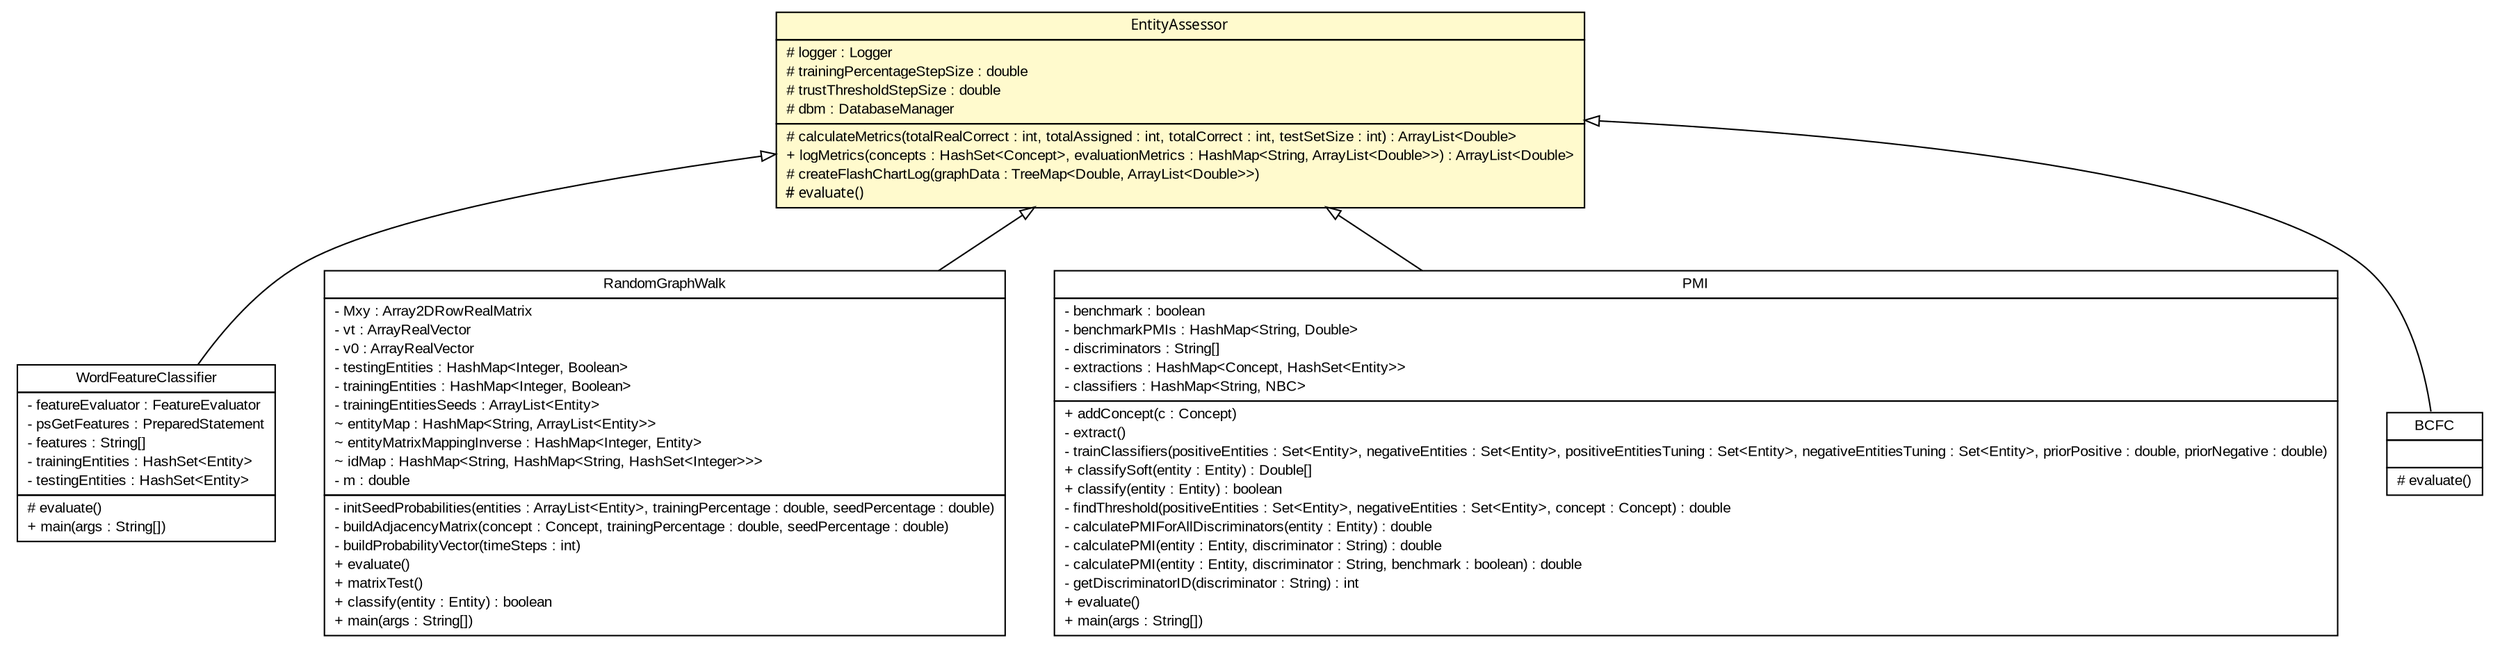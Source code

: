 #!/usr/local/bin/dot
#
# Class diagram 
# Generated by UMLGraph version 5.2 (http://www.umlgraph.org/)
#

digraph G {
	edge [fontname="arial",fontsize=10,labelfontname="arial",labelfontsize=10];
	node [fontname="arial",fontsize=10,shape=plaintext];
	nodesep=0.25;
	ranksep=0.5;
	// tud.iir.classification.entity.WordFeatureClassifier
	c13547 [label=<<table title="tud.iir.classification.entity.WordFeatureClassifier" border="0" cellborder="1" cellspacing="0" cellpadding="2" port="p" href="./WordFeatureClassifier.html">
		<tr><td><table border="0" cellspacing="0" cellpadding="1">
<tr><td align="center" balign="center"> WordFeatureClassifier </td></tr>
		</table></td></tr>
		<tr><td><table border="0" cellspacing="0" cellpadding="1">
<tr><td align="left" balign="left"> - featureEvaluator : FeatureEvaluator </td></tr>
<tr><td align="left" balign="left"> - psGetFeatures : PreparedStatement </td></tr>
<tr><td align="left" balign="left"> - features : String[] </td></tr>
<tr><td align="left" balign="left"> - trainingEntities : HashSet&lt;Entity&gt; </td></tr>
<tr><td align="left" balign="left"> - testingEntities : HashSet&lt;Entity&gt; </td></tr>
		</table></td></tr>
		<tr><td><table border="0" cellspacing="0" cellpadding="1">
<tr><td align="left" balign="left"> # evaluate() </td></tr>
<tr><td align="left" balign="left"> + main(args : String[]) </td></tr>
		</table></td></tr>
		</table>>, fontname="arial", fontcolor="black", fontsize=10.0];
	// tud.iir.classification.entity.RandomGraphWalk
	c13549 [label=<<table title="tud.iir.classification.entity.RandomGraphWalk" border="0" cellborder="1" cellspacing="0" cellpadding="2" port="p" href="./RandomGraphWalk.html">
		<tr><td><table border="0" cellspacing="0" cellpadding="1">
<tr><td align="center" balign="center"> RandomGraphWalk </td></tr>
		</table></td></tr>
		<tr><td><table border="0" cellspacing="0" cellpadding="1">
<tr><td align="left" balign="left"> - Mxy : Array2DRowRealMatrix </td></tr>
<tr><td align="left" balign="left"> - vt : ArrayRealVector </td></tr>
<tr><td align="left" balign="left"> - v0 : ArrayRealVector </td></tr>
<tr><td align="left" balign="left"> - testingEntities : HashMap&lt;Integer, Boolean&gt; </td></tr>
<tr><td align="left" balign="left"> - trainingEntities : HashMap&lt;Integer, Boolean&gt; </td></tr>
<tr><td align="left" balign="left"> - trainingEntitiesSeeds : ArrayList&lt;Entity&gt; </td></tr>
<tr><td align="left" balign="left"> ~ entityMap : HashMap&lt;String, ArrayList&lt;Entity&gt;&gt; </td></tr>
<tr><td align="left" balign="left"> ~ entityMatrixMappingInverse : HashMap&lt;Integer, Entity&gt; </td></tr>
<tr><td align="left" balign="left"> ~ idMap : HashMap&lt;String, HashMap&lt;String, HashSet&lt;Integer&gt;&gt;&gt; </td></tr>
<tr><td align="left" balign="left"> - m : double </td></tr>
		</table></td></tr>
		<tr><td><table border="0" cellspacing="0" cellpadding="1">
<tr><td align="left" balign="left"> - initSeedProbabilities(entities : ArrayList&lt;Entity&gt;, trainingPercentage : double, seedPercentage : double) </td></tr>
<tr><td align="left" balign="left"> - buildAdjacencyMatrix(concept : Concept, trainingPercentage : double, seedPercentage : double) </td></tr>
<tr><td align="left" balign="left"> - buildProbabilityVector(timeSteps : int) </td></tr>
<tr><td align="left" balign="left"> + evaluate() </td></tr>
<tr><td align="left" balign="left"> + matrixTest() </td></tr>
<tr><td align="left" balign="left"> + classify(entity : Entity) : boolean </td></tr>
<tr><td align="left" balign="left"> + main(args : String[]) </td></tr>
		</table></td></tr>
		</table>>, fontname="arial", fontcolor="black", fontsize=10.0];
	// tud.iir.classification.entity.PMI
	c13550 [label=<<table title="tud.iir.classification.entity.PMI" border="0" cellborder="1" cellspacing="0" cellpadding="2" port="p" href="./PMI.html">
		<tr><td><table border="0" cellspacing="0" cellpadding="1">
<tr><td align="center" balign="center"> PMI </td></tr>
		</table></td></tr>
		<tr><td><table border="0" cellspacing="0" cellpadding="1">
<tr><td align="left" balign="left"> - benchmark : boolean </td></tr>
<tr><td align="left" balign="left"> - benchmarkPMIs : HashMap&lt;String, Double&gt; </td></tr>
<tr><td align="left" balign="left"> - discriminators : String[] </td></tr>
<tr><td align="left" balign="left"> - extractions : HashMap&lt;Concept, HashSet&lt;Entity&gt;&gt; </td></tr>
<tr><td align="left" balign="left"> - classifiers : HashMap&lt;String, NBC&gt; </td></tr>
		</table></td></tr>
		<tr><td><table border="0" cellspacing="0" cellpadding="1">
<tr><td align="left" balign="left"> + addConcept(c : Concept) </td></tr>
<tr><td align="left" balign="left"> - extract() </td></tr>
<tr><td align="left" balign="left"> - trainClassifiers(positiveEntities : Set&lt;Entity&gt;, negativeEntities : Set&lt;Entity&gt;, positiveEntitiesTuning : Set&lt;Entity&gt;, negativeEntitiesTuning : Set&lt;Entity&gt;, priorPositive : double, priorNegative : double) </td></tr>
<tr><td align="left" balign="left"> + classifySoft(entity : Entity) : Double[] </td></tr>
<tr><td align="left" balign="left"> + classify(entity : Entity) : boolean </td></tr>
<tr><td align="left" balign="left"> - findThreshold(positiveEntities : Set&lt;Entity&gt;, negativeEntities : Set&lt;Entity&gt;, concept : Concept) : double </td></tr>
<tr><td align="left" balign="left"> - calculatePMIForAllDiscriminators(entity : Entity) : double </td></tr>
<tr><td align="left" balign="left"> - calculatePMI(entity : Entity, discriminator : String) : double </td></tr>
<tr><td align="left" balign="left"> - calculatePMI(entity : Entity, discriminator : String, benchmark : boolean) : double </td></tr>
<tr><td align="left" balign="left"> - getDiscriminatorID(discriminator : String) : int </td></tr>
<tr><td align="left" balign="left"> + evaluate() </td></tr>
<tr><td align="left" balign="left"> + main(args : String[]) </td></tr>
		</table></td></tr>
		</table>>, fontname="arial", fontcolor="black", fontsize=10.0];
	// tud.iir.classification.entity.EntityAssessor
	c13558 [label=<<table title="tud.iir.classification.entity.EntityAssessor" border="0" cellborder="1" cellspacing="0" cellpadding="2" port="p" bgcolor="lemonChiffon" href="./EntityAssessor.html">
		<tr><td><table border="0" cellspacing="0" cellpadding="1">
<tr><td align="center" balign="center"><font face="ariali"> EntityAssessor </font></td></tr>
		</table></td></tr>
		<tr><td><table border="0" cellspacing="0" cellpadding="1">
<tr><td align="left" balign="left"> # logger : Logger </td></tr>
<tr><td align="left" balign="left"> # trainingPercentageStepSize : double </td></tr>
<tr><td align="left" balign="left"> # trustThresholdStepSize : double </td></tr>
<tr><td align="left" balign="left"> # dbm : DatabaseManager </td></tr>
		</table></td></tr>
		<tr><td><table border="0" cellspacing="0" cellpadding="1">
<tr><td align="left" balign="left"> # calculateMetrics(totalRealCorrect : int, totalAssigned : int, totalCorrect : int, testSetSize : int) : ArrayList&lt;Double&gt; </td></tr>
<tr><td align="left" balign="left"> + logMetrics(concepts : HashSet&lt;Concept&gt;, evaluationMetrics : HashMap&lt;String, ArrayList&lt;Double&gt;&gt;) : ArrayList&lt;Double&gt; </td></tr>
<tr><td align="left" balign="left"> # createFlashChartLog(graphData : TreeMap&lt;Double, ArrayList&lt;Double&gt;&gt;) </td></tr>
<tr><td align="left" balign="left"><font face="ariali" point-size="10.0"> # evaluate() </font></td></tr>
		</table></td></tr>
		</table>>, fontname="arial", fontcolor="black", fontsize=10.0];
	// tud.iir.classification.entity.BCFC
	c13561 [label=<<table title="tud.iir.classification.entity.BCFC" border="0" cellborder="1" cellspacing="0" cellpadding="2" port="p" href="./BCFC.html">
		<tr><td><table border="0" cellspacing="0" cellpadding="1">
<tr><td align="center" balign="center"> BCFC </td></tr>
		</table></td></tr>
		<tr><td><table border="0" cellspacing="0" cellpadding="1">
<tr><td align="left" balign="left">  </td></tr>
		</table></td></tr>
		<tr><td><table border="0" cellspacing="0" cellpadding="1">
<tr><td align="left" balign="left"> # evaluate() </td></tr>
		</table></td></tr>
		</table>>, fontname="arial", fontcolor="black", fontsize=10.0];
	//tud.iir.classification.entity.WordFeatureClassifier extends tud.iir.classification.entity.EntityAssessor
	c13558:p -> c13547:p [dir=back,arrowtail=empty];
	//tud.iir.classification.entity.RandomGraphWalk extends tud.iir.classification.entity.EntityAssessor
	c13558:p -> c13549:p [dir=back,arrowtail=empty];
	//tud.iir.classification.entity.PMI extends tud.iir.classification.entity.EntityAssessor
	c13558:p -> c13550:p [dir=back,arrowtail=empty];
	//tud.iir.classification.entity.BCFC extends tud.iir.classification.entity.EntityAssessor
	c13558:p -> c13561:p [dir=back,arrowtail=empty];
}

